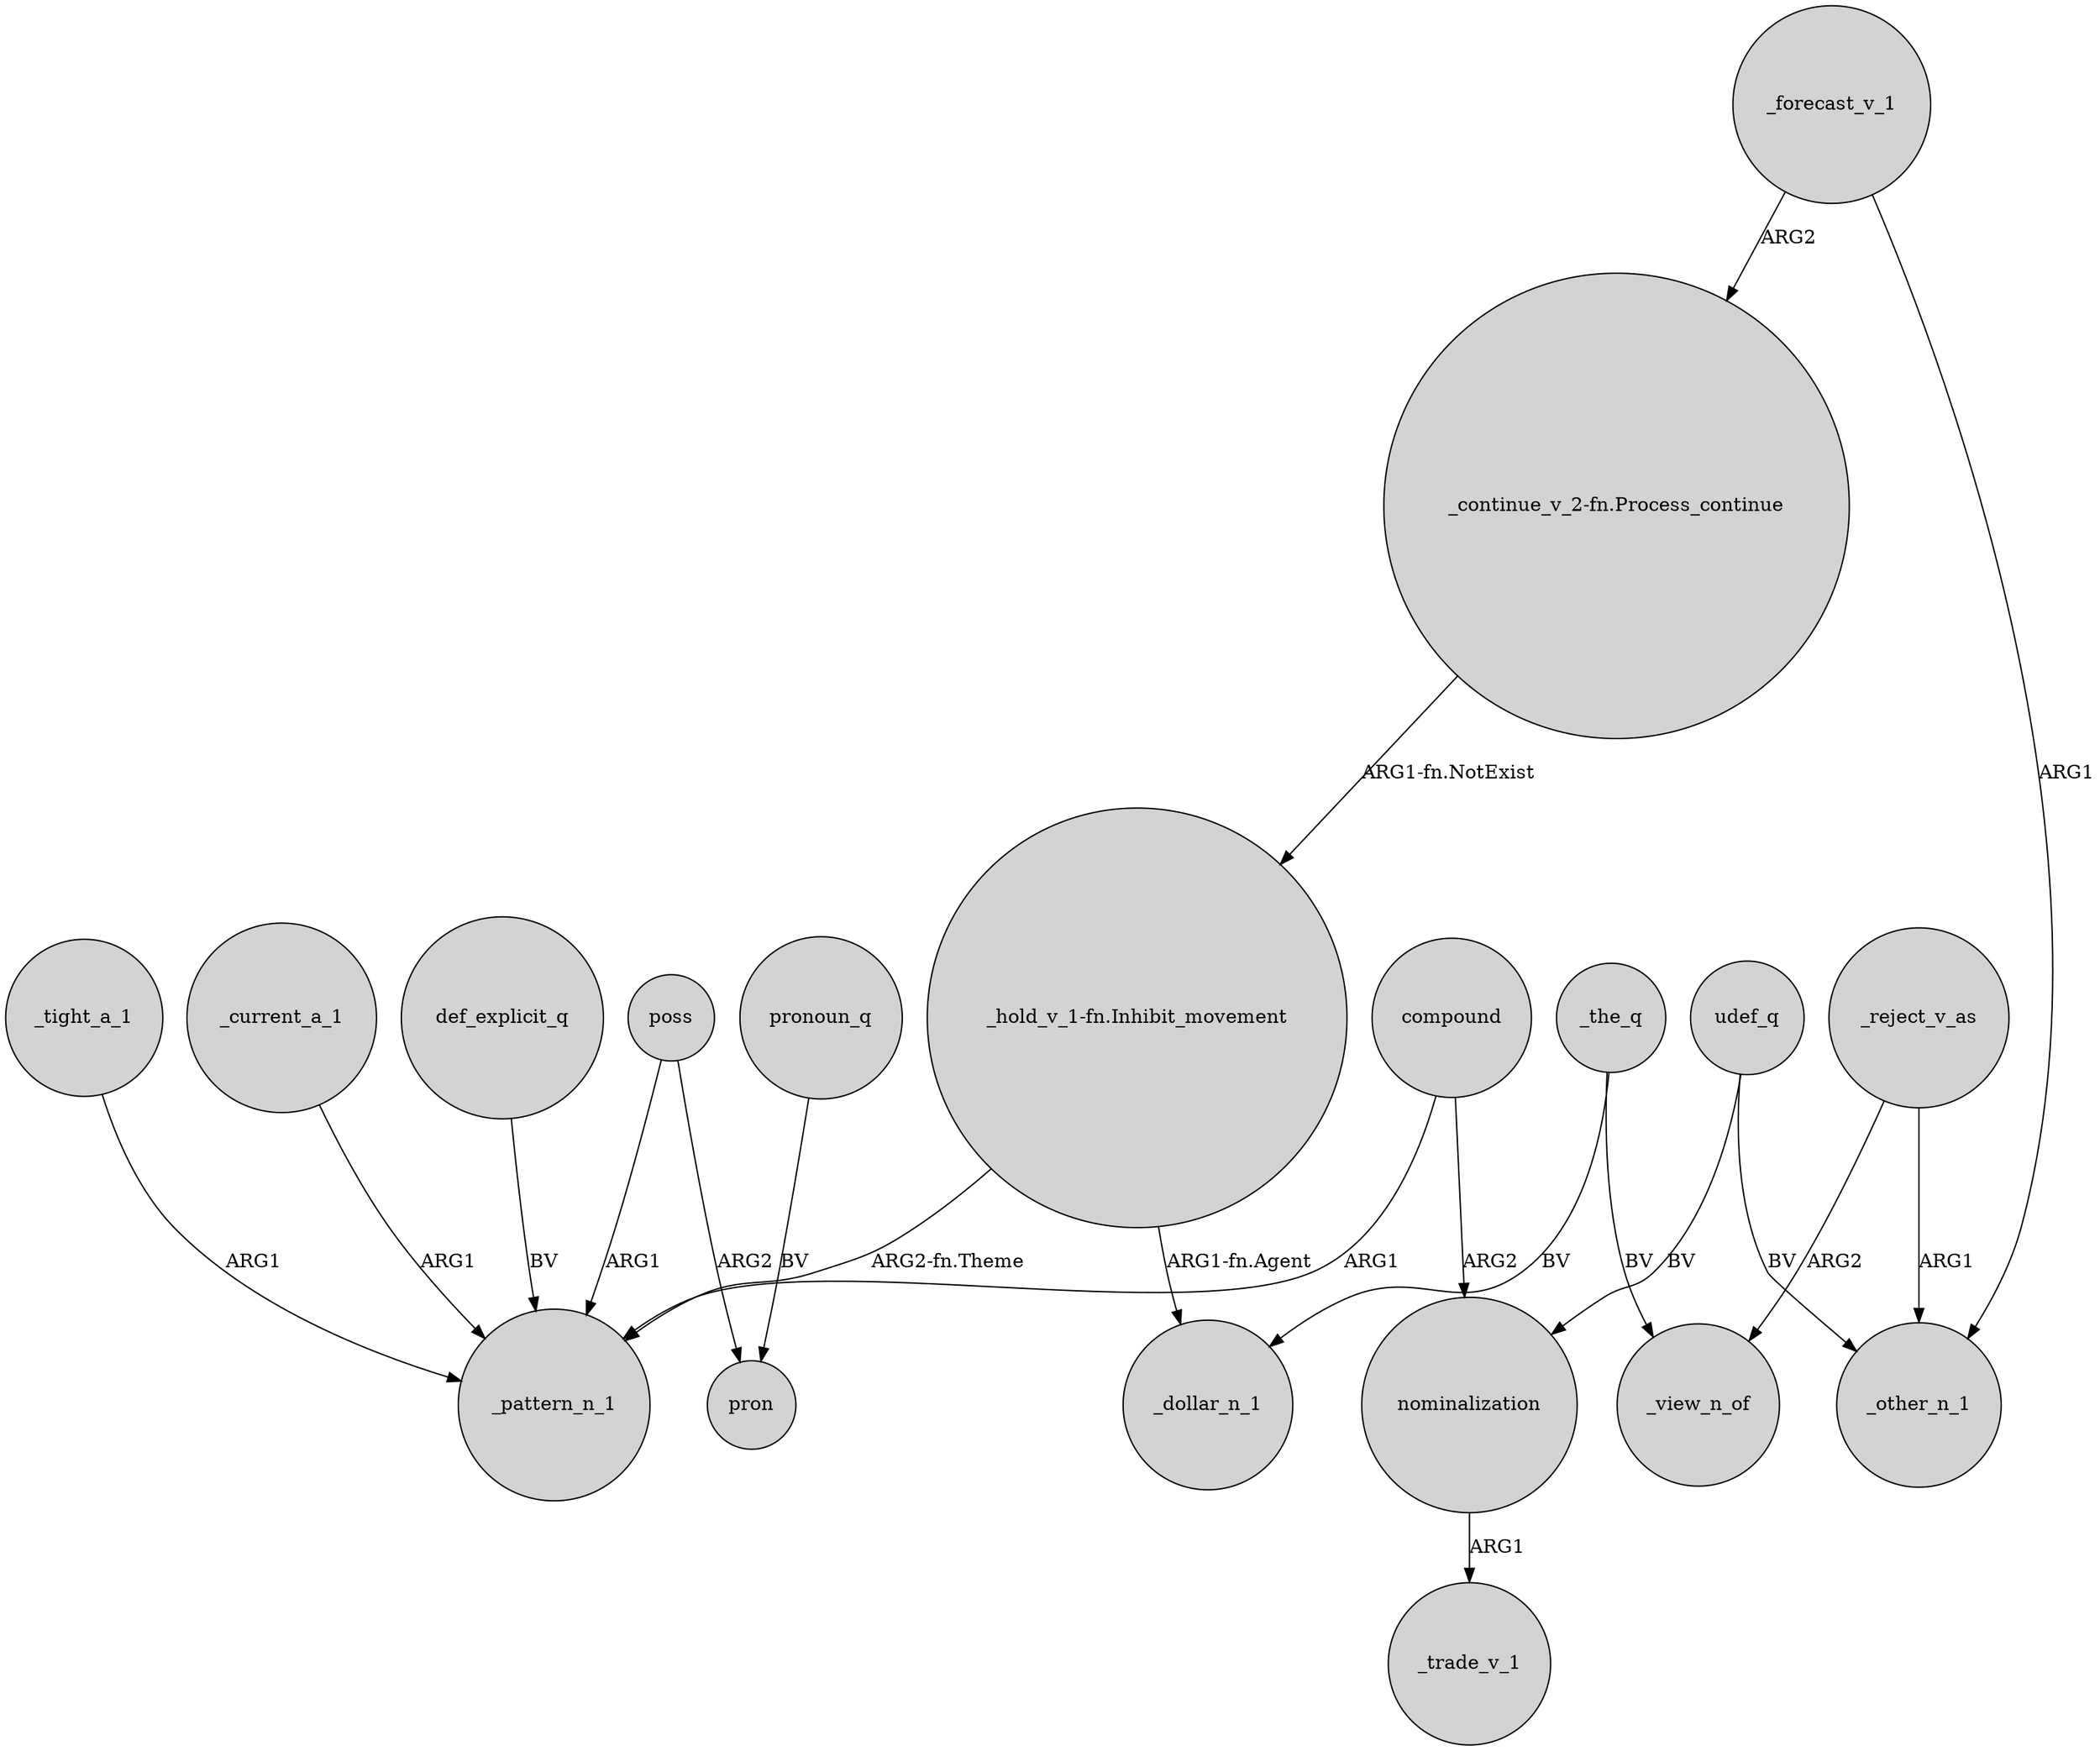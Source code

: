 digraph {
	node [shape=circle style=filled]
	_current_a_1 -> _pattern_n_1 [label=ARG1]
	poss -> pron [label=ARG2]
	_the_q -> _dollar_n_1 [label=BV]
	compound -> nominalization [label=ARG2]
	nominalization -> _trade_v_1 [label=ARG1]
	poss -> _pattern_n_1 [label=ARG1]
	udef_q -> _other_n_1 [label=BV]
	_reject_v_as -> _view_n_of [label=ARG2]
	_reject_v_as -> _other_n_1 [label=ARG1]
	"_hold_v_1-fn.Inhibit_movement" -> _pattern_n_1 [label="ARG2-fn.Theme"]
	pronoun_q -> pron [label=BV]
	_the_q -> _view_n_of [label=BV]
	def_explicit_q -> _pattern_n_1 [label=BV]
	"_hold_v_1-fn.Inhibit_movement" -> _dollar_n_1 [label="ARG1-fn.Agent"]
	udef_q -> nominalization [label=BV]
	"_continue_v_2-fn.Process_continue" -> "_hold_v_1-fn.Inhibit_movement" [label="ARG1-fn.NotExist"]
	_forecast_v_1 -> _other_n_1 [label=ARG1]
	_tight_a_1 -> _pattern_n_1 [label=ARG1]
	_forecast_v_1 -> "_continue_v_2-fn.Process_continue" [label=ARG2]
	compound -> _pattern_n_1 [label=ARG1]
}
